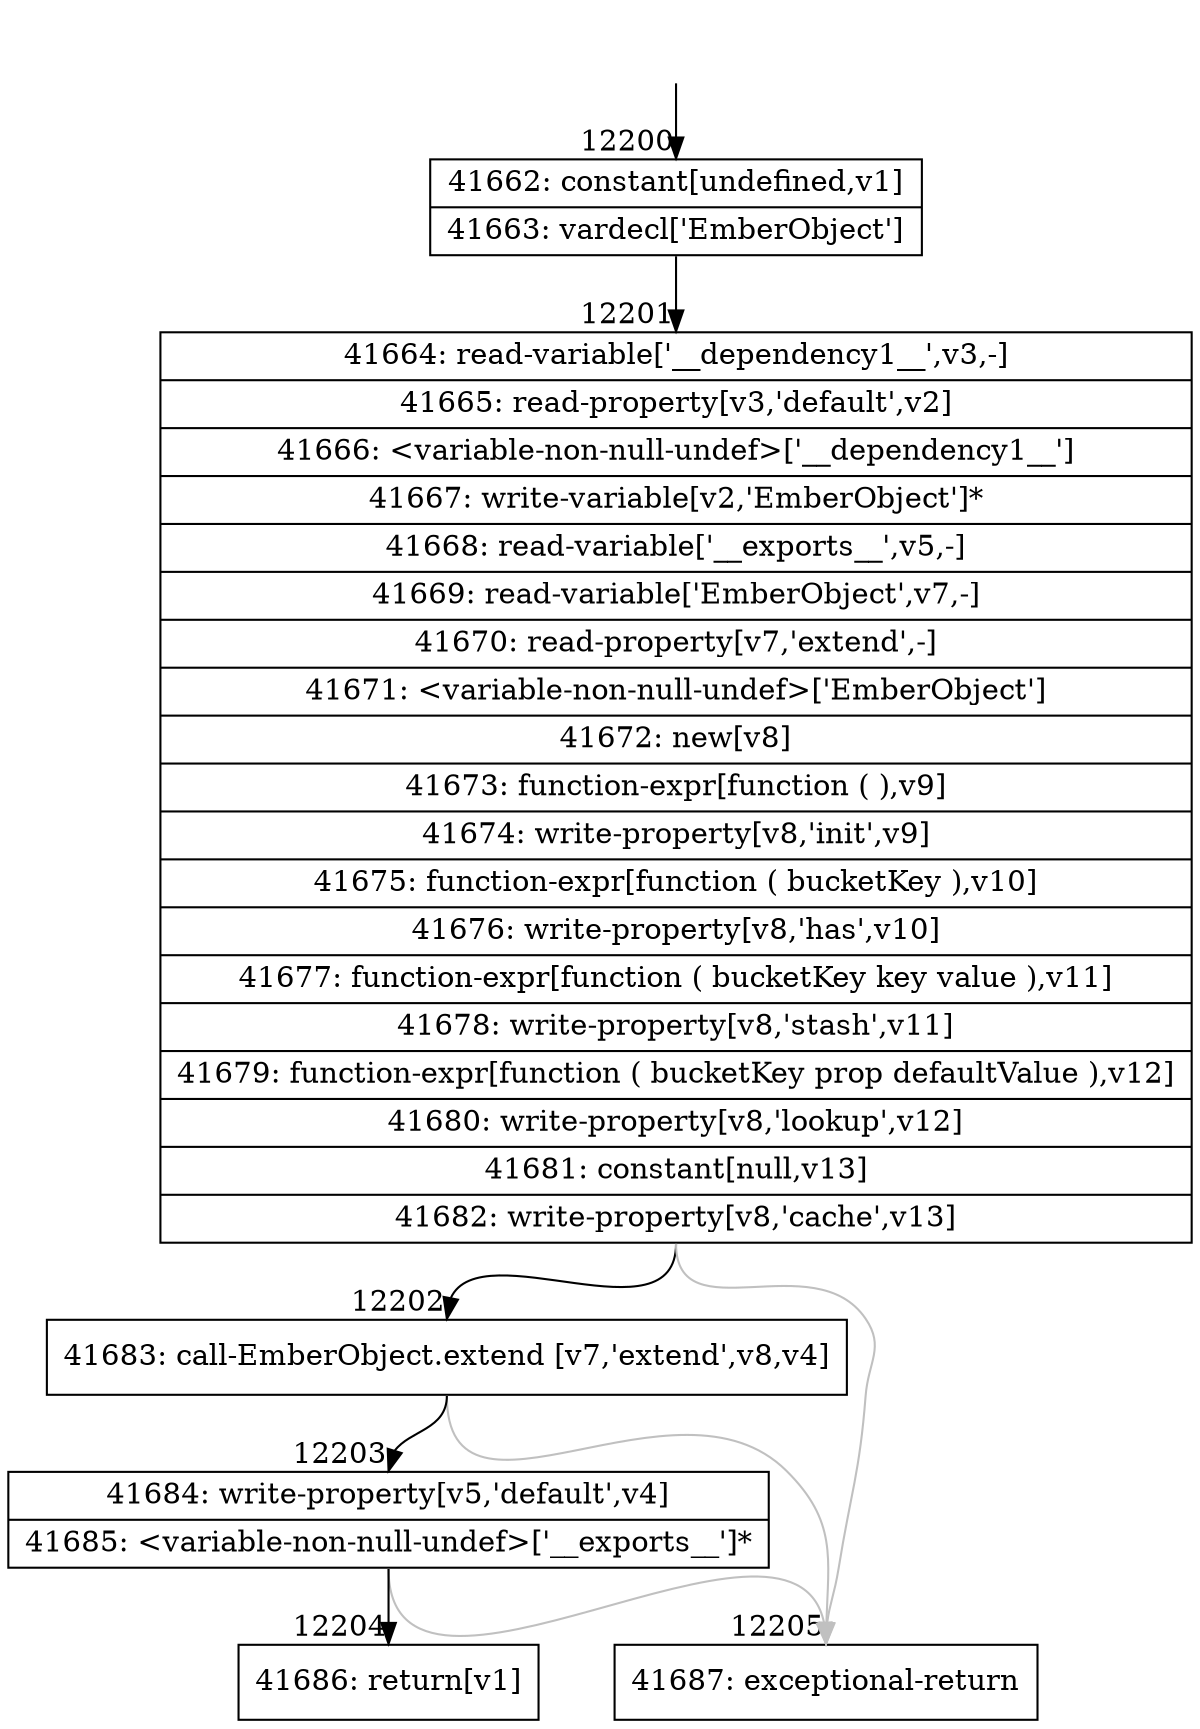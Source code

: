 digraph {
rankdir="TD"
BB_entry1005[shape=none,label=""];
BB_entry1005 -> BB12200 [tailport=s, headport=n, headlabel="    12200"]
BB12200 [shape=record label="{41662: constant[undefined,v1]|41663: vardecl['EmberObject']}" ] 
BB12200 -> BB12201 [tailport=s, headport=n, headlabel="      12201"]
BB12201 [shape=record label="{41664: read-variable['__dependency1__',v3,-]|41665: read-property[v3,'default',v2]|41666: \<variable-non-null-undef\>['__dependency1__']|41667: write-variable[v2,'EmberObject']*|41668: read-variable['__exports__',v5,-]|41669: read-variable['EmberObject',v7,-]|41670: read-property[v7,'extend',-]|41671: \<variable-non-null-undef\>['EmberObject']|41672: new[v8]|41673: function-expr[function ( ),v9]|41674: write-property[v8,'init',v9]|41675: function-expr[function ( bucketKey ),v10]|41676: write-property[v8,'has',v10]|41677: function-expr[function ( bucketKey key value ),v11]|41678: write-property[v8,'stash',v11]|41679: function-expr[function ( bucketKey prop defaultValue ),v12]|41680: write-property[v8,'lookup',v12]|41681: constant[null,v13]|41682: write-property[v8,'cache',v13]}" ] 
BB12201 -> BB12202 [tailport=s, headport=n, headlabel="      12202"]
BB12201 -> BB12205 [tailport=s, headport=n, color=gray, headlabel="      12205"]
BB12202 [shape=record label="{41683: call-EmberObject.extend [v7,'extend',v8,v4]}" ] 
BB12202 -> BB12203 [tailport=s, headport=n, headlabel="      12203"]
BB12202 -> BB12205 [tailport=s, headport=n, color=gray]
BB12203 [shape=record label="{41684: write-property[v5,'default',v4]|41685: \<variable-non-null-undef\>['__exports__']*}" ] 
BB12203 -> BB12204 [tailport=s, headport=n, headlabel="      12204"]
BB12203 -> BB12205 [tailport=s, headport=n, color=gray]
BB12204 [shape=record label="{41686: return[v1]}" ] 
BB12205 [shape=record label="{41687: exceptional-return}" ] 
//#$~ 22433
}
